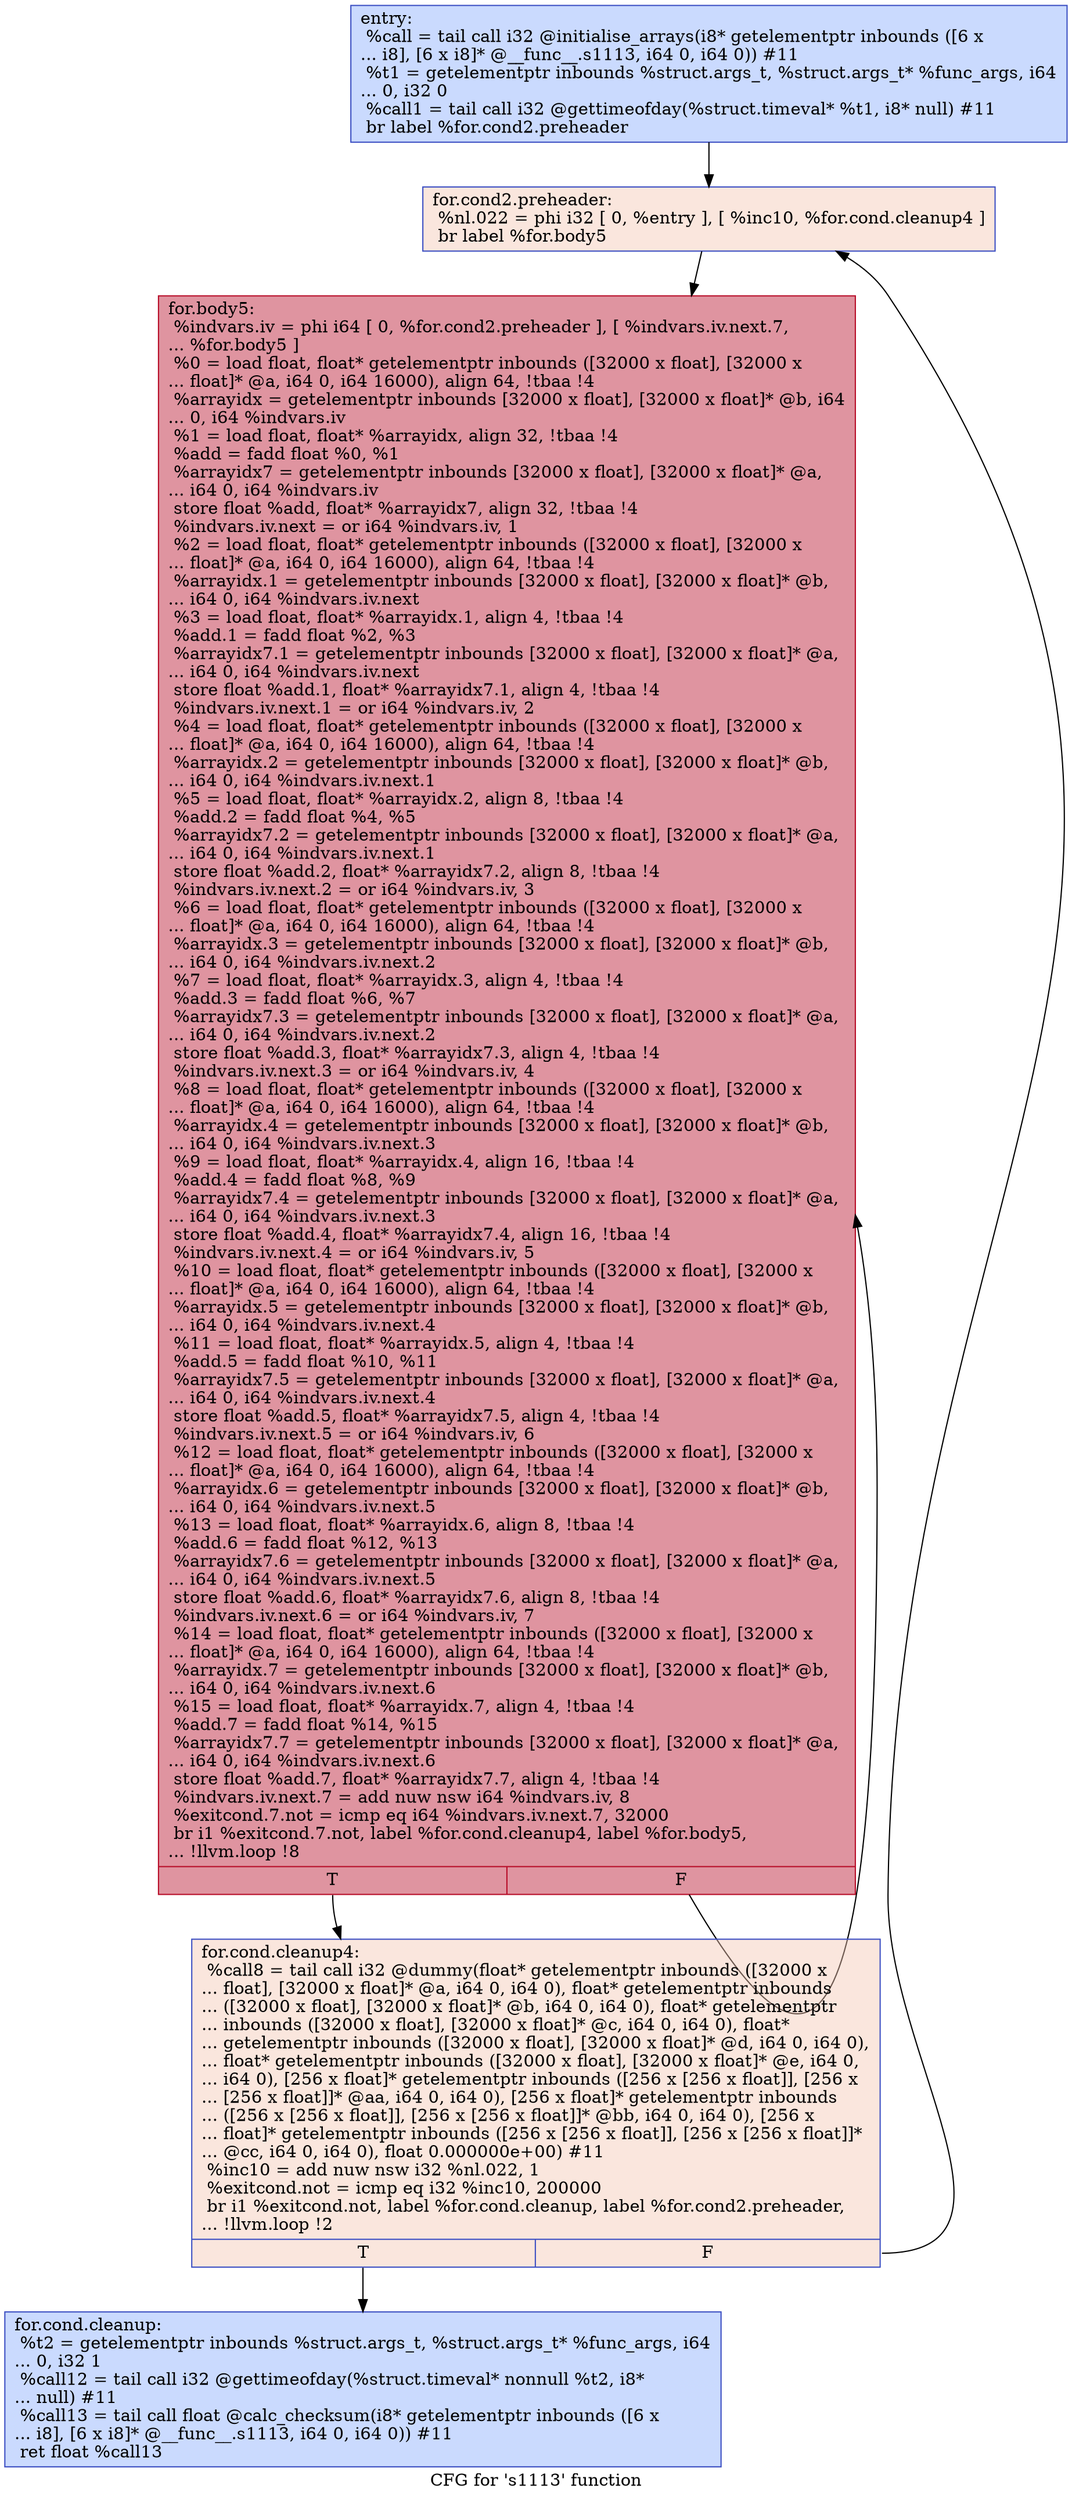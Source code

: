 digraph "CFG for 's1113' function" {
	label="CFG for 's1113' function";

	Node0x564c93970fd0 [shape=record,color="#3d50c3ff", style=filled, fillcolor="#88abfd70",label="{entry:\l  %call = tail call i32 @initialise_arrays(i8* getelementptr inbounds ([6 x\l... i8], [6 x i8]* @__func__.s1113, i64 0, i64 0)) #11\l  %t1 = getelementptr inbounds %struct.args_t, %struct.args_t* %func_args, i64\l... 0, i32 0\l  %call1 = tail call i32 @gettimeofday(%struct.timeval* %t1, i8* null) #11\l  br label %for.cond2.preheader\l}"];
	Node0x564c93970fd0 -> Node0x564c93971460;
	Node0x564c93971460 [shape=record,color="#3d50c3ff", style=filled, fillcolor="#f3c7b170",label="{for.cond2.preheader:                              \l  %nl.022 = phi i32 [ 0, %entry ], [ %inc10, %for.cond.cleanup4 ]\l  br label %for.body5\l}"];
	Node0x564c93971460 -> Node0x564c93971690;
	Node0x564c939717b0 [shape=record,color="#3d50c3ff", style=filled, fillcolor="#88abfd70",label="{for.cond.cleanup:                                 \l  %t2 = getelementptr inbounds %struct.args_t, %struct.args_t* %func_args, i64\l... 0, i32 1\l  %call12 = tail call i32 @gettimeofday(%struct.timeval* nonnull %t2, i8*\l... null) #11\l  %call13 = tail call float @calc_checksum(i8* getelementptr inbounds ([6 x\l... i8], [6 x i8]* @__func__.s1113, i64 0, i64 0)) #11\l  ret float %call13\l}"];
	Node0x564c93971580 [shape=record,color="#3d50c3ff", style=filled, fillcolor="#f3c7b170",label="{for.cond.cleanup4:                                \l  %call8 = tail call i32 @dummy(float* getelementptr inbounds ([32000 x\l... float], [32000 x float]* @a, i64 0, i64 0), float* getelementptr inbounds\l... ([32000 x float], [32000 x float]* @b, i64 0, i64 0), float* getelementptr\l... inbounds ([32000 x float], [32000 x float]* @c, i64 0, i64 0), float*\l... getelementptr inbounds ([32000 x float], [32000 x float]* @d, i64 0, i64 0),\l... float* getelementptr inbounds ([32000 x float], [32000 x float]* @e, i64 0,\l... i64 0), [256 x float]* getelementptr inbounds ([256 x [256 x float]], [256 x\l... [256 x float]]* @aa, i64 0, i64 0), [256 x float]* getelementptr inbounds\l... ([256 x [256 x float]], [256 x [256 x float]]* @bb, i64 0, i64 0), [256 x\l... float]* getelementptr inbounds ([256 x [256 x float]], [256 x [256 x float]]*\l... @cc, i64 0, i64 0), float 0.000000e+00) #11\l  %inc10 = add nuw nsw i32 %nl.022, 1\l  %exitcond.not = icmp eq i32 %inc10, 200000\l  br i1 %exitcond.not, label %for.cond.cleanup, label %for.cond2.preheader,\l... !llvm.loop !2\l|{<s0>T|<s1>F}}"];
	Node0x564c93971580:s0 -> Node0x564c939717b0;
	Node0x564c93971580:s1 -> Node0x564c93971460;
	Node0x564c93971690 [shape=record,color="#b70d28ff", style=filled, fillcolor="#b70d2870",label="{for.body5:                                        \l  %indvars.iv = phi i64 [ 0, %for.cond2.preheader ], [ %indvars.iv.next.7,\l... %for.body5 ]\l  %0 = load float, float* getelementptr inbounds ([32000 x float], [32000 x\l... float]* @a, i64 0, i64 16000), align 64, !tbaa !4\l  %arrayidx = getelementptr inbounds [32000 x float], [32000 x float]* @b, i64\l... 0, i64 %indvars.iv\l  %1 = load float, float* %arrayidx, align 32, !tbaa !4\l  %add = fadd float %0, %1\l  %arrayidx7 = getelementptr inbounds [32000 x float], [32000 x float]* @a,\l... i64 0, i64 %indvars.iv\l  store float %add, float* %arrayidx7, align 32, !tbaa !4\l  %indvars.iv.next = or i64 %indvars.iv, 1\l  %2 = load float, float* getelementptr inbounds ([32000 x float], [32000 x\l... float]* @a, i64 0, i64 16000), align 64, !tbaa !4\l  %arrayidx.1 = getelementptr inbounds [32000 x float], [32000 x float]* @b,\l... i64 0, i64 %indvars.iv.next\l  %3 = load float, float* %arrayidx.1, align 4, !tbaa !4\l  %add.1 = fadd float %2, %3\l  %arrayidx7.1 = getelementptr inbounds [32000 x float], [32000 x float]* @a,\l... i64 0, i64 %indvars.iv.next\l  store float %add.1, float* %arrayidx7.1, align 4, !tbaa !4\l  %indvars.iv.next.1 = or i64 %indvars.iv, 2\l  %4 = load float, float* getelementptr inbounds ([32000 x float], [32000 x\l... float]* @a, i64 0, i64 16000), align 64, !tbaa !4\l  %arrayidx.2 = getelementptr inbounds [32000 x float], [32000 x float]* @b,\l... i64 0, i64 %indvars.iv.next.1\l  %5 = load float, float* %arrayidx.2, align 8, !tbaa !4\l  %add.2 = fadd float %4, %5\l  %arrayidx7.2 = getelementptr inbounds [32000 x float], [32000 x float]* @a,\l... i64 0, i64 %indvars.iv.next.1\l  store float %add.2, float* %arrayidx7.2, align 8, !tbaa !4\l  %indvars.iv.next.2 = or i64 %indvars.iv, 3\l  %6 = load float, float* getelementptr inbounds ([32000 x float], [32000 x\l... float]* @a, i64 0, i64 16000), align 64, !tbaa !4\l  %arrayidx.3 = getelementptr inbounds [32000 x float], [32000 x float]* @b,\l... i64 0, i64 %indvars.iv.next.2\l  %7 = load float, float* %arrayidx.3, align 4, !tbaa !4\l  %add.3 = fadd float %6, %7\l  %arrayidx7.3 = getelementptr inbounds [32000 x float], [32000 x float]* @a,\l... i64 0, i64 %indvars.iv.next.2\l  store float %add.3, float* %arrayidx7.3, align 4, !tbaa !4\l  %indvars.iv.next.3 = or i64 %indvars.iv, 4\l  %8 = load float, float* getelementptr inbounds ([32000 x float], [32000 x\l... float]* @a, i64 0, i64 16000), align 64, !tbaa !4\l  %arrayidx.4 = getelementptr inbounds [32000 x float], [32000 x float]* @b,\l... i64 0, i64 %indvars.iv.next.3\l  %9 = load float, float* %arrayidx.4, align 16, !tbaa !4\l  %add.4 = fadd float %8, %9\l  %arrayidx7.4 = getelementptr inbounds [32000 x float], [32000 x float]* @a,\l... i64 0, i64 %indvars.iv.next.3\l  store float %add.4, float* %arrayidx7.4, align 16, !tbaa !4\l  %indvars.iv.next.4 = or i64 %indvars.iv, 5\l  %10 = load float, float* getelementptr inbounds ([32000 x float], [32000 x\l... float]* @a, i64 0, i64 16000), align 64, !tbaa !4\l  %arrayidx.5 = getelementptr inbounds [32000 x float], [32000 x float]* @b,\l... i64 0, i64 %indvars.iv.next.4\l  %11 = load float, float* %arrayidx.5, align 4, !tbaa !4\l  %add.5 = fadd float %10, %11\l  %arrayidx7.5 = getelementptr inbounds [32000 x float], [32000 x float]* @a,\l... i64 0, i64 %indvars.iv.next.4\l  store float %add.5, float* %arrayidx7.5, align 4, !tbaa !4\l  %indvars.iv.next.5 = or i64 %indvars.iv, 6\l  %12 = load float, float* getelementptr inbounds ([32000 x float], [32000 x\l... float]* @a, i64 0, i64 16000), align 64, !tbaa !4\l  %arrayidx.6 = getelementptr inbounds [32000 x float], [32000 x float]* @b,\l... i64 0, i64 %indvars.iv.next.5\l  %13 = load float, float* %arrayidx.6, align 8, !tbaa !4\l  %add.6 = fadd float %12, %13\l  %arrayidx7.6 = getelementptr inbounds [32000 x float], [32000 x float]* @a,\l... i64 0, i64 %indvars.iv.next.5\l  store float %add.6, float* %arrayidx7.6, align 8, !tbaa !4\l  %indvars.iv.next.6 = or i64 %indvars.iv, 7\l  %14 = load float, float* getelementptr inbounds ([32000 x float], [32000 x\l... float]* @a, i64 0, i64 16000), align 64, !tbaa !4\l  %arrayidx.7 = getelementptr inbounds [32000 x float], [32000 x float]* @b,\l... i64 0, i64 %indvars.iv.next.6\l  %15 = load float, float* %arrayidx.7, align 4, !tbaa !4\l  %add.7 = fadd float %14, %15\l  %arrayidx7.7 = getelementptr inbounds [32000 x float], [32000 x float]* @a,\l... i64 0, i64 %indvars.iv.next.6\l  store float %add.7, float* %arrayidx7.7, align 4, !tbaa !4\l  %indvars.iv.next.7 = add nuw nsw i64 %indvars.iv, 8\l  %exitcond.7.not = icmp eq i64 %indvars.iv.next.7, 32000\l  br i1 %exitcond.7.not, label %for.cond.cleanup4, label %for.body5,\l... !llvm.loop !8\l|{<s0>T|<s1>F}}"];
	Node0x564c93971690:s0 -> Node0x564c93971580;
	Node0x564c93971690:s1 -> Node0x564c93971690;
}
